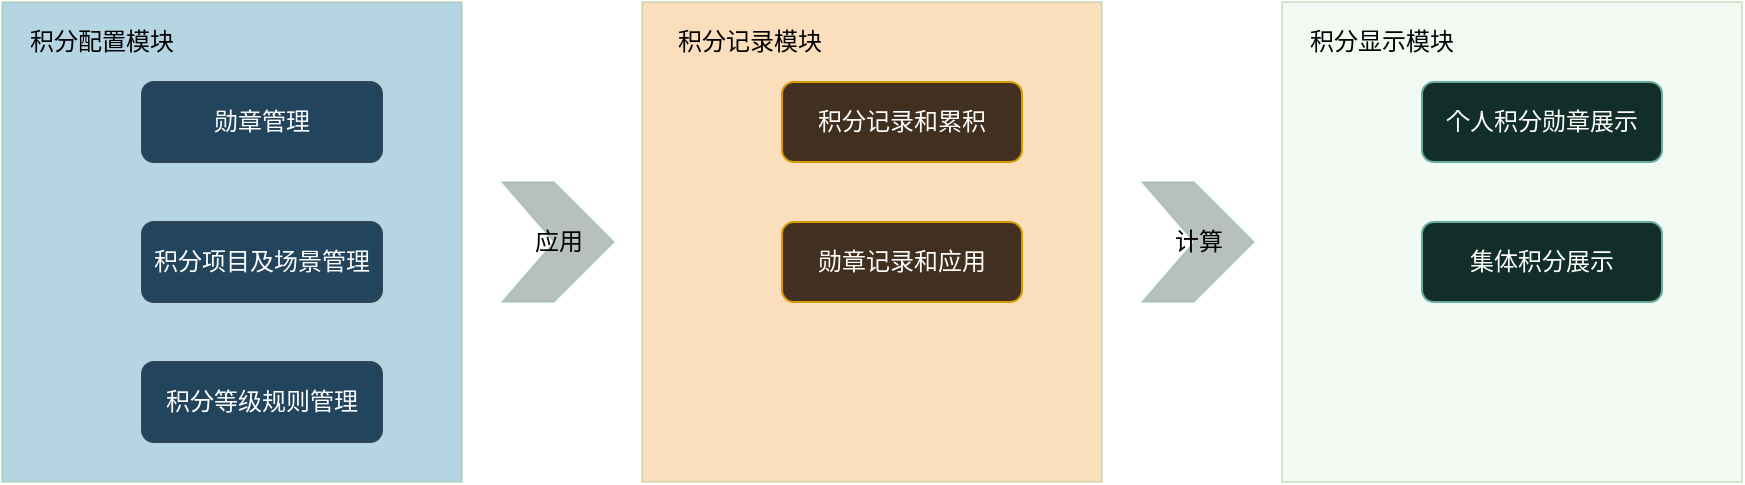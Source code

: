 <mxfile version="14.9.8" type="github">
  <diagram id="jOpnW5fyz-hOX74ctkls" name="Page-1">
    <mxGraphModel dx="942" dy="507" grid="1" gridSize="10" guides="1" tooltips="1" connect="1" arrows="1" fold="1" page="1" pageScale="1" pageWidth="827" pageHeight="1169" math="0" shadow="0">
      <root>
        <mxCell id="0" />
        <mxCell id="1" parent="0" />
        <mxCell id="zqBPPBoLZsMew4Y-dDUJ-9" value="" style="rounded=0;whiteSpace=wrap;html=1;shadow=0;strokeColor=#82b366;opacity=30;fillColor=#F2931E;" vertex="1" parent="1">
          <mxGeometry x="380" y="380" width="230" height="240" as="geometry" />
        </mxCell>
        <mxCell id="zqBPPBoLZsMew4Y-dDUJ-2" value="" style="rounded=0;whiteSpace=wrap;html=1;shadow=0;strokeColor=#82b366;fillColor=#10739E;opacity=30;" vertex="1" parent="1">
          <mxGeometry x="60" y="380" width="230" height="240" as="geometry" />
        </mxCell>
        <mxCell id="zqBPPBoLZsMew4Y-dDUJ-1" value="勋章管理" style="rounded=1;whiteSpace=wrap;html=1;shadow=0;strokeColor=#314354;fontColor=#ffffff;fillColor=#23445D;glass=0;" vertex="1" parent="1">
          <mxGeometry x="130" y="420" width="120" height="40" as="geometry" />
        </mxCell>
        <mxCell id="zqBPPBoLZsMew4Y-dDUJ-3" value="积分配置模块" style="text;html=1;strokeColor=none;fillColor=none;align=center;verticalAlign=middle;whiteSpace=wrap;rounded=0;shadow=0;" vertex="1" parent="1">
          <mxGeometry x="70" y="390" width="80" height="20" as="geometry" />
        </mxCell>
        <mxCell id="zqBPPBoLZsMew4Y-dDUJ-7" value="积分项目及场景管理" style="rounded=1;whiteSpace=wrap;html=1;shadow=0;strokeColor=#314354;fontColor=#ffffff;fillColor=#23445D;" vertex="1" parent="1">
          <mxGeometry x="130" y="490" width="120" height="40" as="geometry" />
        </mxCell>
        <mxCell id="zqBPPBoLZsMew4Y-dDUJ-8" value="积分等级规则管理" style="rounded=1;whiteSpace=wrap;html=1;shadow=0;strokeColor=#314354;fontColor=#ffffff;fillColor=#23445D;" vertex="1" parent="1">
          <mxGeometry x="130" y="560" width="120" height="40" as="geometry" />
        </mxCell>
        <mxCell id="zqBPPBoLZsMew4Y-dDUJ-10" value="积分记录模块" style="text;html=1;strokeColor=none;fillColor=none;align=center;verticalAlign=middle;whiteSpace=wrap;rounded=0;shadow=0;" vertex="1" parent="1">
          <mxGeometry x="394" y="390" width="80" height="20" as="geometry" />
        </mxCell>
        <mxCell id="zqBPPBoLZsMew4Y-dDUJ-11" value="&lt;font color=&quot;#ffffff&quot;&gt;积分记录和累积&lt;/font&gt;" style="rounded=1;whiteSpace=wrap;html=1;shadow=0;strokeColor=#d79b00;glass=0;fillColor=#412f1f;" vertex="1" parent="1">
          <mxGeometry x="450" y="420" width="120" height="40" as="geometry" />
        </mxCell>
        <mxCell id="zqBPPBoLZsMew4Y-dDUJ-12" value="&lt;font color=&quot;#ffffff&quot;&gt;勋章记录和应用&lt;/font&gt;" style="rounded=1;whiteSpace=wrap;html=1;shadow=0;strokeColor=#d79b00;glass=0;fillColor=#412f1f;" vertex="1" parent="1">
          <mxGeometry x="450" y="490" width="120" height="40" as="geometry" />
        </mxCell>
        <mxCell id="zqBPPBoLZsMew4Y-dDUJ-14" value="" style="rounded=0;whiteSpace=wrap;html=1;shadow=0;strokeColor=#82b366;opacity=30;fillColor=#d5e8d4;" vertex="1" parent="1">
          <mxGeometry x="700" y="380" width="230" height="240" as="geometry" />
        </mxCell>
        <mxCell id="zqBPPBoLZsMew4Y-dDUJ-15" value="积分显示模块" style="text;html=1;strokeColor=none;fillColor=none;align=center;verticalAlign=middle;whiteSpace=wrap;rounded=0;shadow=0;" vertex="1" parent="1">
          <mxGeometry x="710" y="390" width="80" height="20" as="geometry" />
        </mxCell>
        <mxCell id="zqBPPBoLZsMew4Y-dDUJ-16" value="&lt;font color=&quot;#ffffff&quot;&gt;个人积分勋章展示&lt;/font&gt;" style="rounded=1;whiteSpace=wrap;html=1;shadow=0;glass=0;fillColor=#122e29;strokeColor=#67AB9F;" vertex="1" parent="1">
          <mxGeometry x="770" y="420" width="120" height="40" as="geometry" />
        </mxCell>
        <mxCell id="zqBPPBoLZsMew4Y-dDUJ-17" value="&lt;font color=&quot;#ffffff&quot;&gt;集体积分展示&lt;/font&gt;" style="rounded=1;whiteSpace=wrap;html=1;shadow=0;glass=0;fillColor=#122e29;strokeColor=#67AB9F;" vertex="1" parent="1">
          <mxGeometry x="770" y="490" width="120" height="40" as="geometry" />
        </mxCell>
        <mxCell id="zqBPPBoLZsMew4Y-dDUJ-18" value="应用" style="html=1;shadow=0;dashed=0;align=center;verticalAlign=middle;shape=mxgraph.arrows2.arrow;dy=0;dx=30;notch=26;rounded=1;glass=0;strokeColor=#67AB9F;fillColor=#122e29;gradientColor=none;opacity=30;" vertex="1" parent="1">
          <mxGeometry x="310" y="470" width="56" height="60" as="geometry" />
        </mxCell>
        <mxCell id="zqBPPBoLZsMew4Y-dDUJ-19" value="计算" style="html=1;shadow=0;dashed=0;align=center;verticalAlign=middle;shape=mxgraph.arrows2.arrow;dy=0;dx=30;notch=26;rounded=1;glass=0;strokeColor=#67AB9F;fillColor=#122e29;gradientColor=none;opacity=30;" vertex="1" parent="1">
          <mxGeometry x="630" y="470" width="56" height="60" as="geometry" />
        </mxCell>
      </root>
    </mxGraphModel>
  </diagram>
</mxfile>

